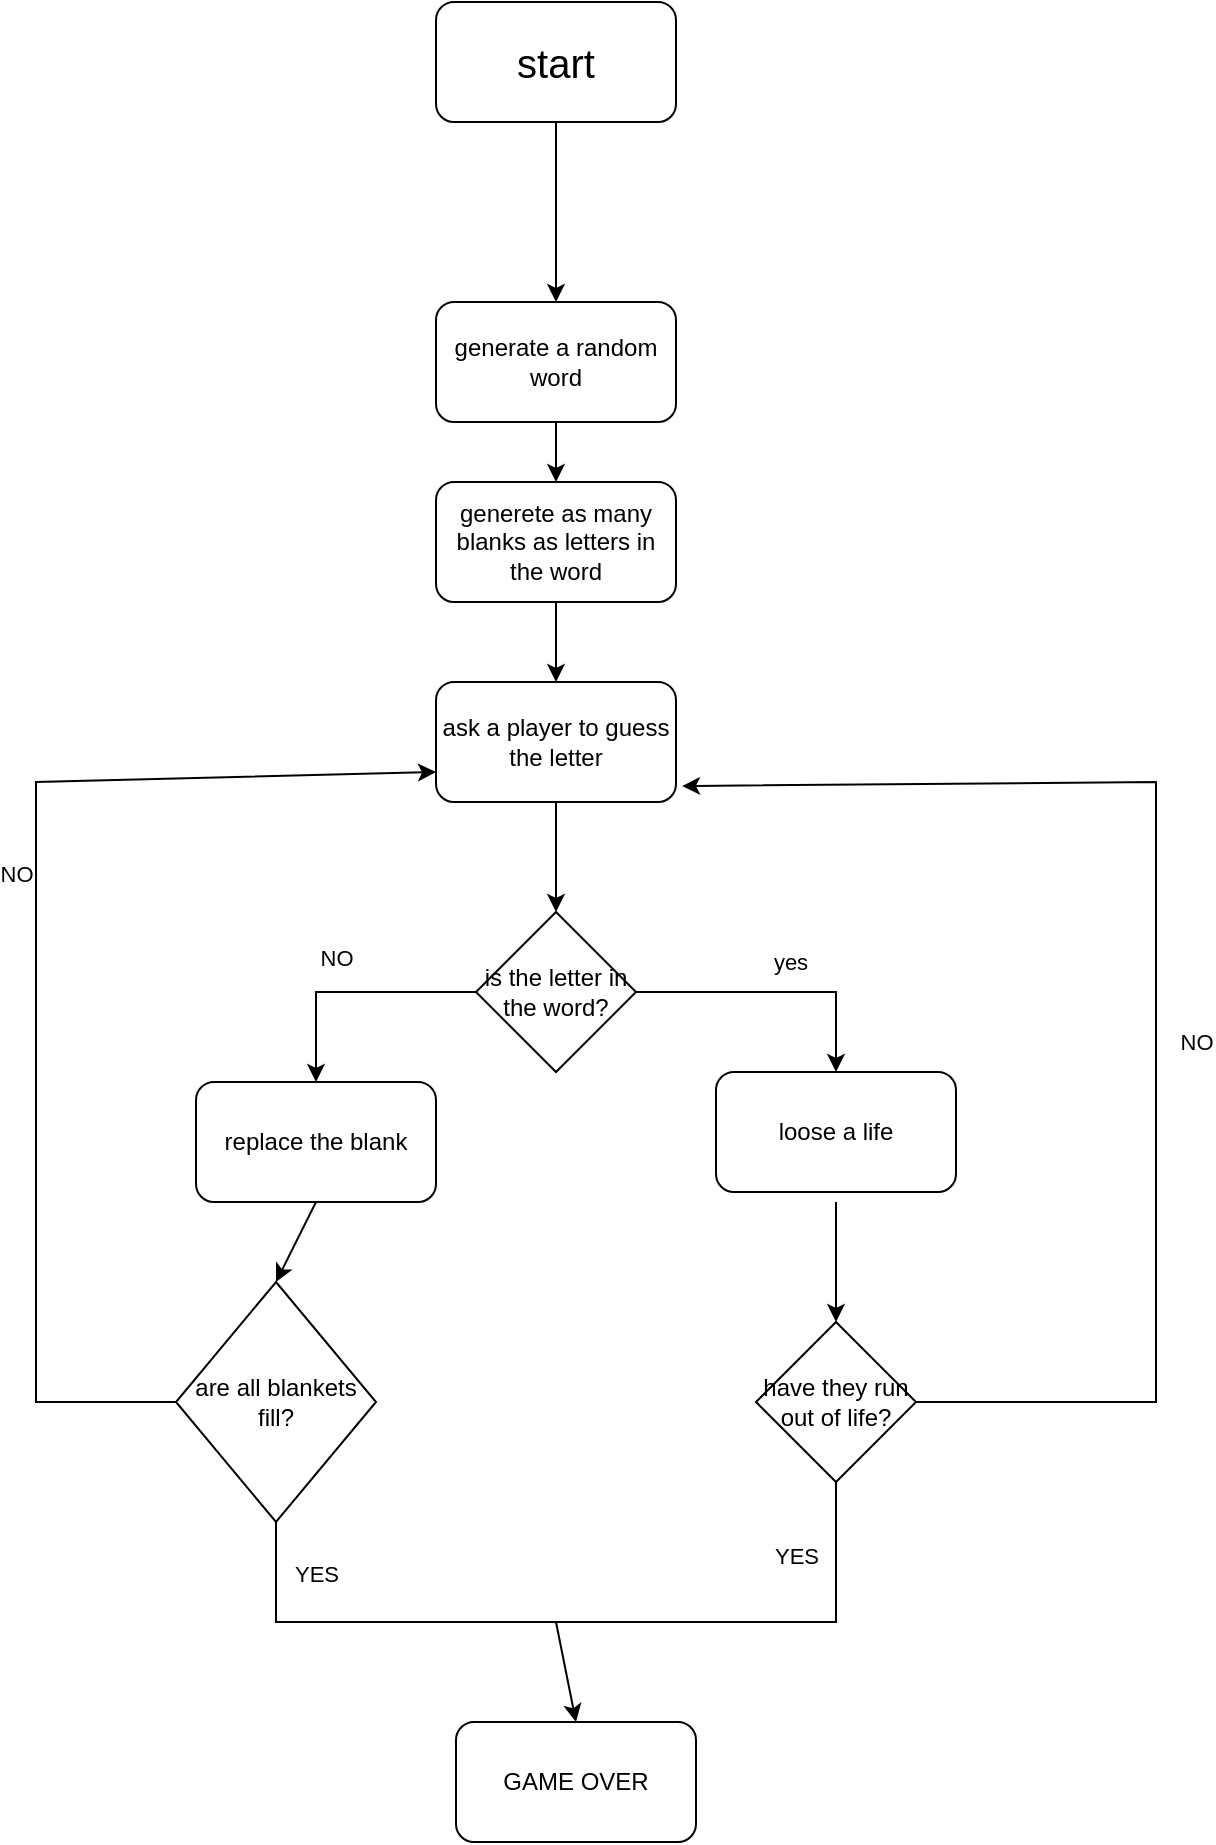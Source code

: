 <mxfile version="22.1.18" type="github">
  <diagram name="Stránka-1" id="u9Ww6YtC5WDbyJB6qjkv">
    <mxGraphModel dx="1434" dy="738" grid="1" gridSize="10" guides="1" tooltips="1" connect="1" arrows="1" fold="1" page="1" pageScale="1" pageWidth="827" pageHeight="1169" math="0" shadow="0">
      <root>
        <mxCell id="0" />
        <mxCell id="1" parent="0" />
        <mxCell id="4nOHa5O4LqTKzyfmz7_v-1" value="&lt;font style=&quot;font-size: 20px;&quot;&gt;start&lt;/font&gt;" style="rounded=1;whiteSpace=wrap;html=1;" parent="1" vertex="1">
          <mxGeometry x="320" y="130" width="120" height="60" as="geometry" />
        </mxCell>
        <mxCell id="4nOHa5O4LqTKzyfmz7_v-4" value="" style="endArrow=classic;html=1;rounded=0;entryX=0.5;entryY=0;entryDx=0;entryDy=0;" parent="1" source="4nOHa5O4LqTKzyfmz7_v-1" edge="1" target="azVwKdn9hktfFOUR4oF4-1">
          <mxGeometry width="50" height="50" relative="1" as="geometry">
            <mxPoint x="200" y="180" as="sourcePoint" />
            <mxPoint x="220" y="270" as="targetPoint" />
            <Array as="points" />
          </mxGeometry>
        </mxCell>
        <mxCell id="azVwKdn9hktfFOUR4oF4-1" value="generate a random word" style="rounded=1;whiteSpace=wrap;html=1;" vertex="1" parent="1">
          <mxGeometry x="320" y="280" width="120" height="60" as="geometry" />
        </mxCell>
        <mxCell id="azVwKdn9hktfFOUR4oF4-2" value="" style="endArrow=classic;html=1;rounded=0;exitX=0.5;exitY=1;exitDx=0;exitDy=0;" edge="1" parent="1" source="azVwKdn9hktfFOUR4oF4-1" target="azVwKdn9hktfFOUR4oF4-3">
          <mxGeometry width="50" height="50" relative="1" as="geometry">
            <mxPoint x="390" y="410" as="sourcePoint" />
            <mxPoint x="440" y="360" as="targetPoint" />
          </mxGeometry>
        </mxCell>
        <mxCell id="azVwKdn9hktfFOUR4oF4-3" value="generete as many blanks as letters in the word" style="rounded=1;whiteSpace=wrap;html=1;" vertex="1" parent="1">
          <mxGeometry x="320" y="370" width="120" height="60" as="geometry" />
        </mxCell>
        <mxCell id="azVwKdn9hktfFOUR4oF4-4" value="" style="endArrow=classic;html=1;rounded=0;entryX=0.5;entryY=0;entryDx=0;entryDy=0;" edge="1" parent="1" source="azVwKdn9hktfFOUR4oF4-3" target="azVwKdn9hktfFOUR4oF4-5">
          <mxGeometry width="50" height="50" relative="1" as="geometry">
            <mxPoint x="390" y="410" as="sourcePoint" />
            <mxPoint x="440" y="360" as="targetPoint" />
          </mxGeometry>
        </mxCell>
        <mxCell id="azVwKdn9hktfFOUR4oF4-5" value="ask a player to guess the letter" style="rounded=1;whiteSpace=wrap;html=1;" vertex="1" parent="1">
          <mxGeometry x="320" y="470" width="120" height="60" as="geometry" />
        </mxCell>
        <mxCell id="azVwKdn9hktfFOUR4oF4-6" value="is the letter in the word?" style="rhombus;whiteSpace=wrap;html=1;" vertex="1" parent="1">
          <mxGeometry x="340" y="585" width="80" height="80" as="geometry" />
        </mxCell>
        <mxCell id="azVwKdn9hktfFOUR4oF4-7" value="" style="endArrow=classic;html=1;rounded=0;exitX=0.5;exitY=1;exitDx=0;exitDy=0;entryX=0.5;entryY=0;entryDx=0;entryDy=0;" edge="1" parent="1" source="azVwKdn9hktfFOUR4oF4-5" target="azVwKdn9hktfFOUR4oF4-6">
          <mxGeometry width="50" height="50" relative="1" as="geometry">
            <mxPoint x="390" y="610" as="sourcePoint" />
            <mxPoint x="440" y="560" as="targetPoint" />
          </mxGeometry>
        </mxCell>
        <mxCell id="azVwKdn9hktfFOUR4oF4-8" value="yes" style="endArrow=classic;html=1;rounded=0;exitX=1;exitY=0.5;exitDx=0;exitDy=0;entryX=0.5;entryY=0;entryDx=0;entryDy=0;" edge="1" parent="1" source="azVwKdn9hktfFOUR4oF4-6" target="azVwKdn9hktfFOUR4oF4-11">
          <mxGeometry x="0.095" y="15" width="50" height="50" relative="1" as="geometry">
            <mxPoint x="390" y="710" as="sourcePoint" />
            <mxPoint x="500" y="660" as="targetPoint" />
            <Array as="points">
              <mxPoint x="520" y="625" />
            </Array>
            <mxPoint as="offset" />
          </mxGeometry>
        </mxCell>
        <mxCell id="azVwKdn9hktfFOUR4oF4-9" value="" style="endArrow=classic;html=1;rounded=0;exitX=0;exitY=0.5;exitDx=0;exitDy=0;entryX=0.5;entryY=0;entryDx=0;entryDy=0;" edge="1" parent="1" source="azVwKdn9hktfFOUR4oF4-6" target="azVwKdn9hktfFOUR4oF4-12">
          <mxGeometry width="50" height="50" relative="1" as="geometry">
            <mxPoint x="390" y="710" as="sourcePoint" />
            <mxPoint x="260" y="670" as="targetPoint" />
            <Array as="points">
              <mxPoint x="260" y="625" />
            </Array>
          </mxGeometry>
        </mxCell>
        <mxCell id="azVwKdn9hktfFOUR4oF4-10" value="NO" style="edgeLabel;html=1;align=center;verticalAlign=middle;resizable=0;points=[];" vertex="1" connectable="0" parent="azVwKdn9hktfFOUR4oF4-9">
          <mxGeometry x="-0.037" y="-3" relative="1" as="geometry">
            <mxPoint x="-10" y="-14" as="offset" />
          </mxGeometry>
        </mxCell>
        <mxCell id="azVwKdn9hktfFOUR4oF4-11" value="loose a life" style="rounded=1;whiteSpace=wrap;html=1;" vertex="1" parent="1">
          <mxGeometry x="460" y="665" width="120" height="60" as="geometry" />
        </mxCell>
        <mxCell id="azVwKdn9hktfFOUR4oF4-12" value="replace the blank" style="rounded=1;whiteSpace=wrap;html=1;" vertex="1" parent="1">
          <mxGeometry x="200" y="670" width="120" height="60" as="geometry" />
        </mxCell>
        <mxCell id="azVwKdn9hktfFOUR4oF4-13" value="are all blankets fill?" style="rhombus;whiteSpace=wrap;html=1;" vertex="1" parent="1">
          <mxGeometry x="190" y="770" width="100" height="120" as="geometry" />
        </mxCell>
        <mxCell id="azVwKdn9hktfFOUR4oF4-14" value="have they run out of life?" style="rhombus;whiteSpace=wrap;html=1;" vertex="1" parent="1">
          <mxGeometry x="480" y="790" width="80" height="80" as="geometry" />
        </mxCell>
        <mxCell id="azVwKdn9hktfFOUR4oF4-15" value="" style="endArrow=classic;html=1;rounded=0;exitX=0.5;exitY=1;exitDx=0;exitDy=0;entryX=0.5;entryY=0;entryDx=0;entryDy=0;" edge="1" parent="1" source="azVwKdn9hktfFOUR4oF4-12" target="azVwKdn9hktfFOUR4oF4-13">
          <mxGeometry width="50" height="50" relative="1" as="geometry">
            <mxPoint x="390" y="710" as="sourcePoint" />
            <mxPoint x="440" y="660" as="targetPoint" />
          </mxGeometry>
        </mxCell>
        <mxCell id="azVwKdn9hktfFOUR4oF4-16" value="" style="endArrow=classic;html=1;rounded=0;" edge="1" parent="1" target="azVwKdn9hktfFOUR4oF4-14">
          <mxGeometry width="50" height="50" relative="1" as="geometry">
            <mxPoint x="520" y="730" as="sourcePoint" />
            <mxPoint x="440" y="660" as="targetPoint" />
          </mxGeometry>
        </mxCell>
        <mxCell id="azVwKdn9hktfFOUR4oF4-17" value="" style="endArrow=classic;html=1;rounded=0;exitX=0;exitY=0.5;exitDx=0;exitDy=0;entryX=0;entryY=0.75;entryDx=0;entryDy=0;" edge="1" parent="1" source="azVwKdn9hktfFOUR4oF4-13" target="azVwKdn9hktfFOUR4oF4-5">
          <mxGeometry width="50" height="50" relative="1" as="geometry">
            <mxPoint x="100" y="830" as="sourcePoint" />
            <mxPoint x="120" y="320" as="targetPoint" />
            <Array as="points">
              <mxPoint x="120" y="830" />
              <mxPoint x="120" y="520" />
            </Array>
          </mxGeometry>
        </mxCell>
        <mxCell id="azVwKdn9hktfFOUR4oF4-18" value="NO" style="edgeLabel;html=1;align=center;verticalAlign=middle;resizable=0;points=[];" vertex="1" connectable="0" parent="azVwKdn9hktfFOUR4oF4-17">
          <mxGeometry x="0.152" y="-1" relative="1" as="geometry">
            <mxPoint x="-11" as="offset" />
          </mxGeometry>
        </mxCell>
        <mxCell id="azVwKdn9hktfFOUR4oF4-19" value="" style="endArrow=classic;html=1;rounded=0;exitX=1;exitY=0.5;exitDx=0;exitDy=0;entryX=1.025;entryY=0.867;entryDx=0;entryDy=0;entryPerimeter=0;" edge="1" parent="1" source="azVwKdn9hktfFOUR4oF4-14" target="azVwKdn9hktfFOUR4oF4-5">
          <mxGeometry width="50" height="50" relative="1" as="geometry">
            <mxPoint x="390" y="710" as="sourcePoint" />
            <mxPoint x="680" y="500" as="targetPoint" />
            <Array as="points">
              <mxPoint x="680" y="830" />
              <mxPoint x="680" y="520" />
            </Array>
          </mxGeometry>
        </mxCell>
        <mxCell id="azVwKdn9hktfFOUR4oF4-20" value="NO" style="edgeLabel;html=1;align=center;verticalAlign=middle;resizable=0;points=[];" vertex="1" connectable="0" parent="azVwKdn9hktfFOUR4oF4-19">
          <mxGeometry x="-0.035" y="-5" relative="1" as="geometry">
            <mxPoint x="15" y="22" as="offset" />
          </mxGeometry>
        </mxCell>
        <mxCell id="azVwKdn9hktfFOUR4oF4-25" value="" style="endArrow=none;html=1;rounded=0;exitX=0.5;exitY=1;exitDx=0;exitDy=0;entryX=0.5;entryY=1;entryDx=0;entryDy=0;" edge="1" parent="1" source="azVwKdn9hktfFOUR4oF4-13" target="azVwKdn9hktfFOUR4oF4-14">
          <mxGeometry width="50" height="50" relative="1" as="geometry">
            <mxPoint x="240" y="940" as="sourcePoint" />
            <mxPoint x="440" y="760" as="targetPoint" />
            <Array as="points">
              <mxPoint x="240" y="940" />
              <mxPoint x="380" y="940" />
              <mxPoint x="520" y="940" />
            </Array>
          </mxGeometry>
        </mxCell>
        <mxCell id="azVwKdn9hktfFOUR4oF4-26" value="YES" style="edgeLabel;html=1;align=center;verticalAlign=middle;resizable=0;points=[];" vertex="1" connectable="0" parent="azVwKdn9hktfFOUR4oF4-25">
          <mxGeometry x="0.815" y="2" relative="1" as="geometry">
            <mxPoint x="-18" as="offset" />
          </mxGeometry>
        </mxCell>
        <mxCell id="azVwKdn9hktfFOUR4oF4-27" value="YES" style="edgeLabel;html=1;align=center;verticalAlign=middle;resizable=0;points=[];" vertex="1" connectable="0" parent="azVwKdn9hktfFOUR4oF4-25">
          <mxGeometry x="-0.87" y="-1" relative="1" as="geometry">
            <mxPoint x="21" as="offset" />
          </mxGeometry>
        </mxCell>
        <mxCell id="azVwKdn9hktfFOUR4oF4-28" value="" style="endArrow=classic;html=1;rounded=0;entryX=0.5;entryY=0;entryDx=0;entryDy=0;" edge="1" parent="1" target="azVwKdn9hktfFOUR4oF4-29">
          <mxGeometry width="50" height="50" relative="1" as="geometry">
            <mxPoint x="380" y="940" as="sourcePoint" />
            <mxPoint x="440" y="760" as="targetPoint" />
          </mxGeometry>
        </mxCell>
        <mxCell id="azVwKdn9hktfFOUR4oF4-29" value="GAME OVER" style="rounded=1;whiteSpace=wrap;html=1;" vertex="1" parent="1">
          <mxGeometry x="330" y="990" width="120" height="60" as="geometry" />
        </mxCell>
      </root>
    </mxGraphModel>
  </diagram>
</mxfile>
